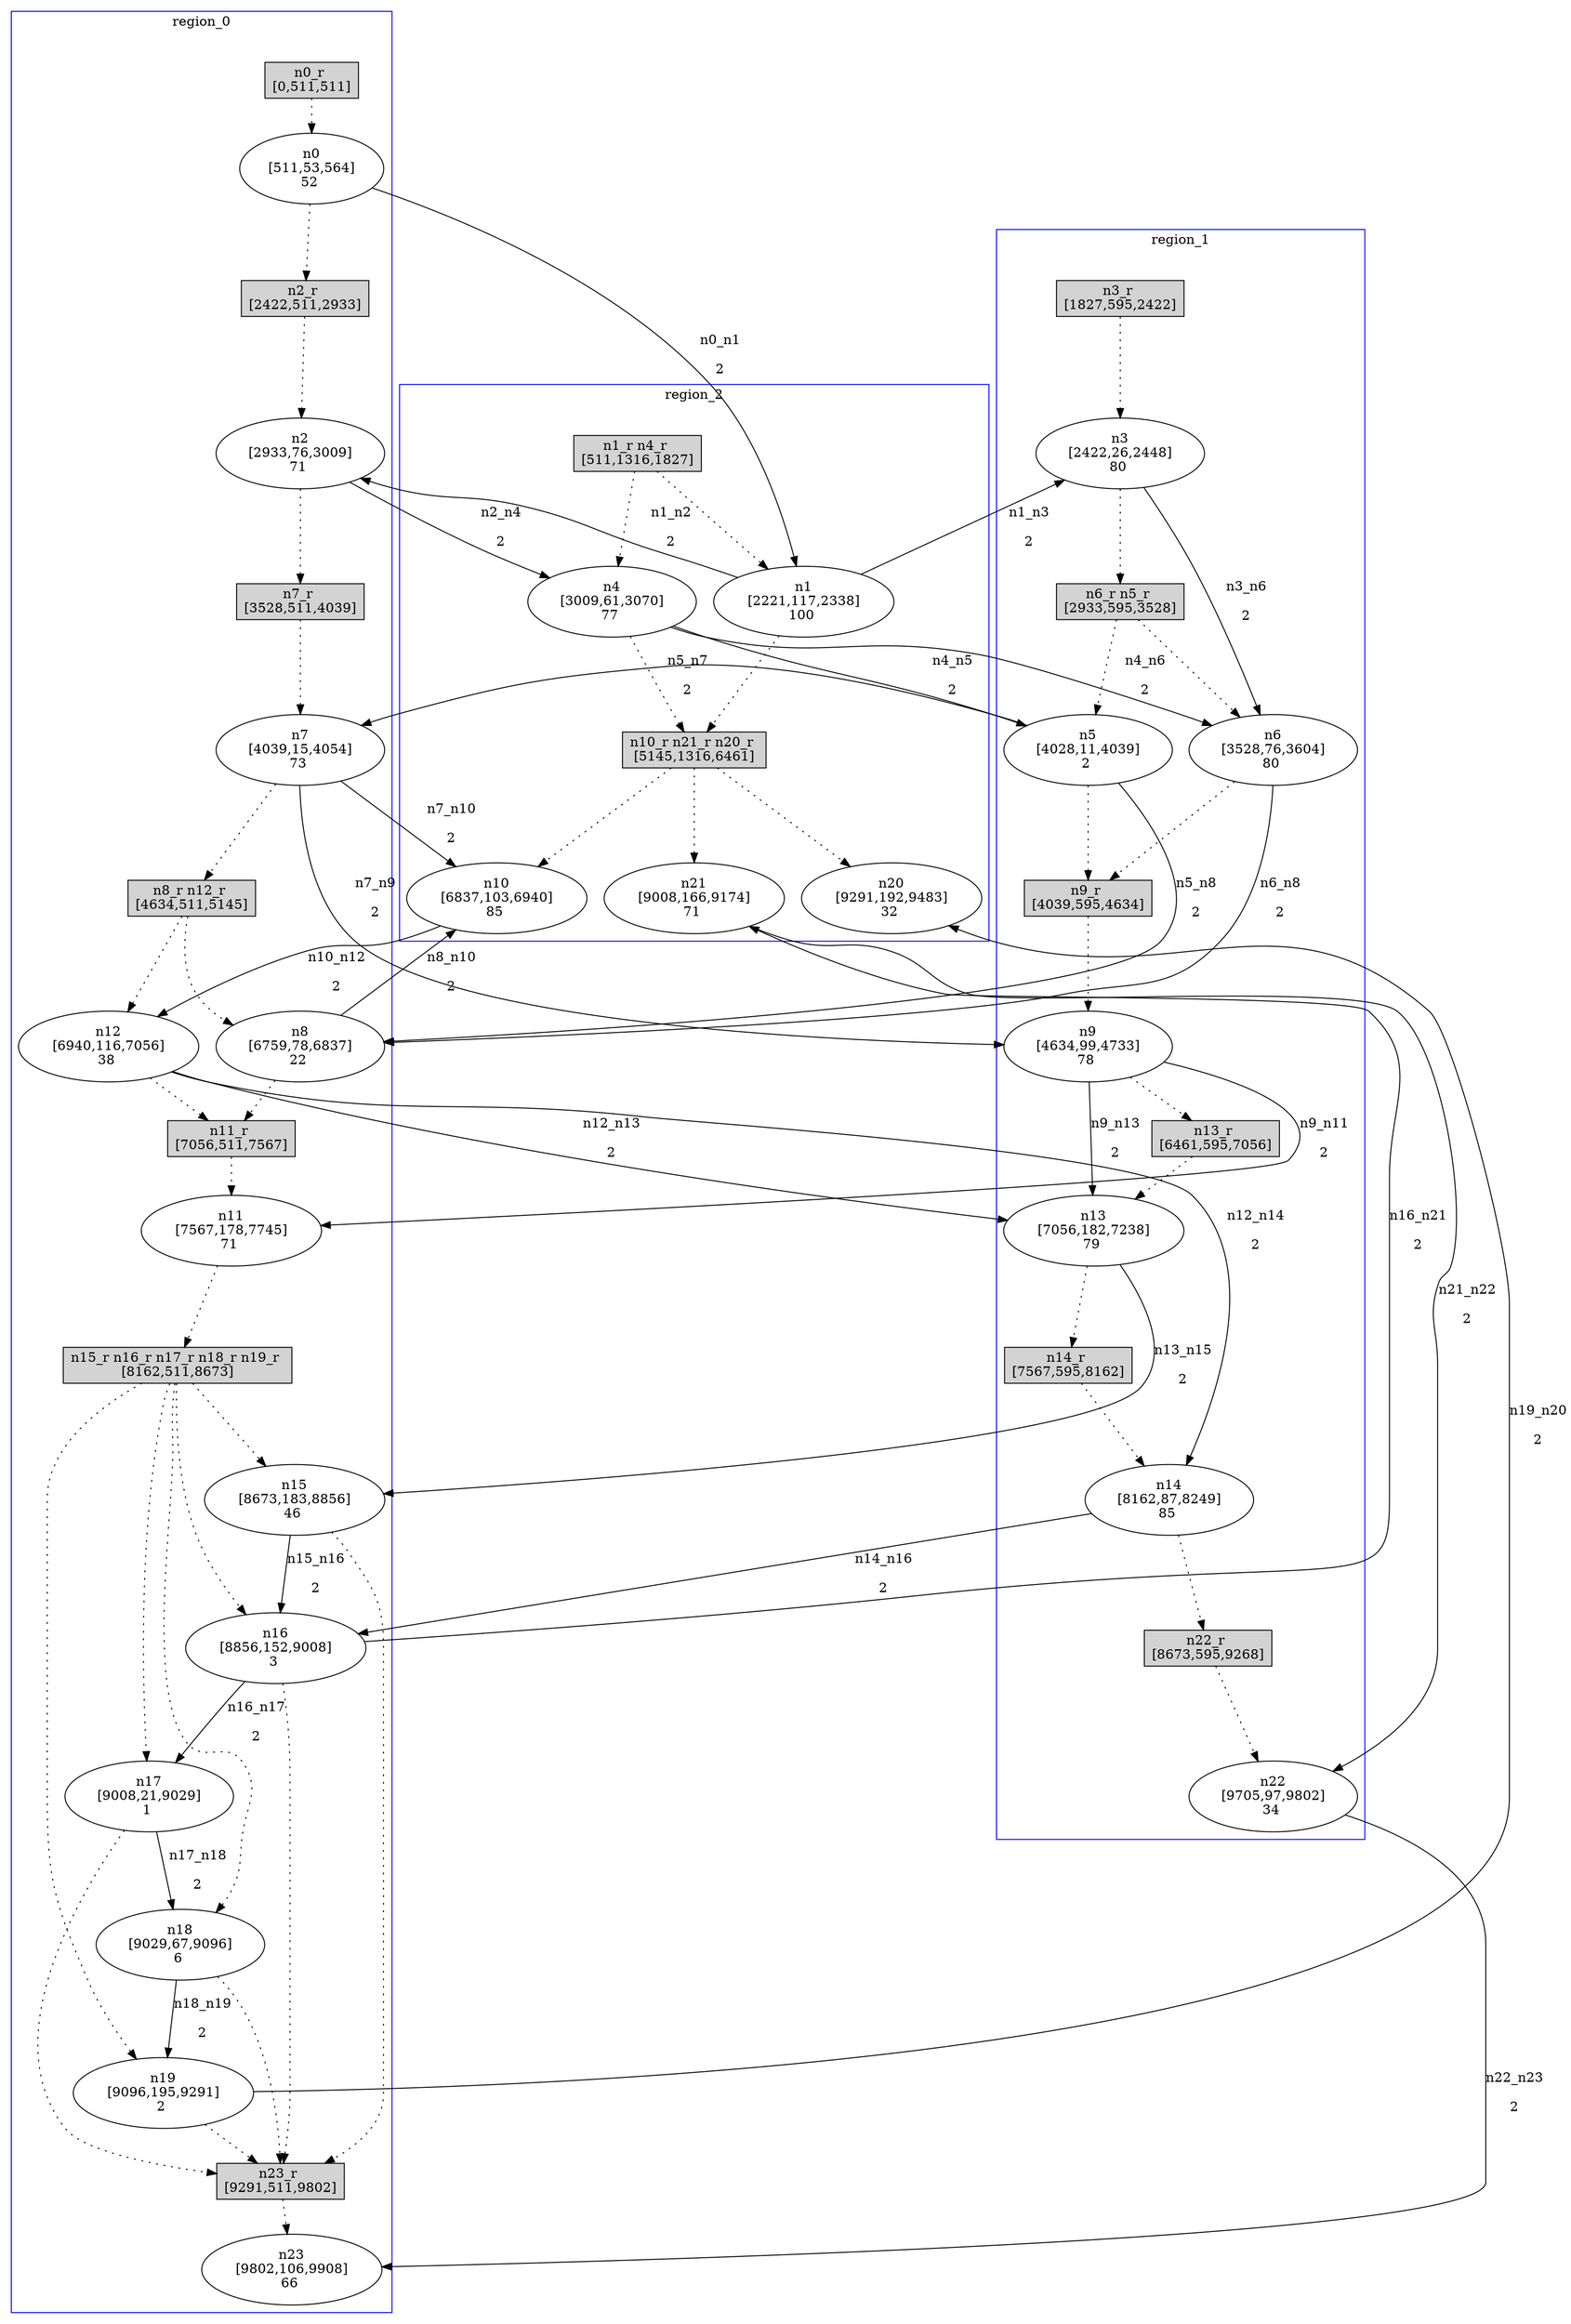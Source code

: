 //3-LSsolveMIPnSolStatus 9.
//4-SL 9908.
//5-LSsolveMIPsolveTime(double) 1800.03.
//6-reconfigurateNum(int) 15.
//7-reconfigurateTime(int) 9779.
digraph test_0 {
	size="28,40";
	subgraph cluster0 {
		stytle=filled;
		color=blue;
		label=region_0;
		reconfNode_0_1 [ shape = box, style = filled, label = "n0_r \n[0,511,511]" ];
		n0 [ label="n0\n[511,53,564]\n52 " ];
		reconfNode_0_1 -> n0 [ style = dotted ];
		n0 -> reconfNode_0_2 [ style = dotted ];
		reconfNode_0_2 [ shape = box, style = filled, label = "n2_r \n[2422,511,2933]" ];
		n2 [ label="n2\n[2933,76,3009]\n71 " ];
		reconfNode_0_2 -> n2 [ style = dotted ];
		n2 -> reconfNode_0_3 [ style = dotted ];
		reconfNode_0_3 [ shape = box, style = filled, label = "n7_r \n[3528,511,4039]" ];
		n7 [ label="n7\n[4039,15,4054]\n73 " ];
		reconfNode_0_3 -> n7 [ style = dotted ];
		n7 -> reconfNode_0_4 [ style = dotted ];
		reconfNode_0_4 [ shape = box, style = filled, label = "n8_r n12_r \n[4634,511,5145]" ];
		n8 [ label="n8\n[6759,78,6837]\n22 " ];
		n12 [ label="n12\n[6940,116,7056]\n38 " ];
		reconfNode_0_4 -> n8 [ style = dotted ];
		reconfNode_0_4 -> n12 [ style = dotted ];
		n8 -> reconfNode_0_5 [ style = dotted ];
		n12 -> reconfNode_0_5 [ style = dotted ];
		reconfNode_0_5 [ shape = box, style = filled, label = "n11_r \n[7056,511,7567]" ];
		n11 [ label="n11\n[7567,178,7745]\n71 " ];
		reconfNode_0_5 -> n11 [ style = dotted ];
		n11 -> reconfNode_0_6 [ style = dotted ];
		reconfNode_0_6 [ shape = box, style = filled, label = "n15_r n16_r n17_r n18_r n19_r \n[8162,511,8673]" ];
		n15 [ label="n15\n[8673,183,8856]\n46 " ];
		n16 [ label="n16\n[8856,152,9008]\n3 " ];
		n17 [ label="n17\n[9008,21,9029]\n1 " ];
		n18 [ label="n18\n[9029,67,9096]\n6 " ];
		n19 [ label="n19\n[9096,195,9291]\n2 " ];
		reconfNode_0_6 -> n15 [ style = dotted ];
		reconfNode_0_6 -> n16 [ style = dotted ];
		reconfNode_0_6 -> n17 [ style = dotted ];
		reconfNode_0_6 -> n18 [ style = dotted ];
		reconfNode_0_6 -> n19 [ style = dotted ];
		n15 -> reconfNode_0_7 [ style = dotted ];
		n16 -> reconfNode_0_7 [ style = dotted ];
		n17 -> reconfNode_0_7 [ style = dotted ];
		n18 -> reconfNode_0_7 [ style = dotted ];
		n19 -> reconfNode_0_7 [ style = dotted ];
		reconfNode_0_7 [ shape = box, style = filled, label = "n23_r \n[9291,511,9802]" ];
		n23 [ label="n23\n[9802,106,9908]\n66 " ];
		reconfNode_0_7 -> n23 [ style = dotted ];
	}
	subgraph cluster1 {
		stytle=filled;
		color=blue;
		label=region_1;
		reconfNode_1_1 [ shape = box, style = filled, label = "n3_r \n[1827,595,2422]" ];
		n3 [ label="n3\n[2422,26,2448]\n80 " ];
		reconfNode_1_1 -> n3 [ style = dotted ];
		n3 -> reconfNode_1_2 [ style = dotted ];
		reconfNode_1_2 [ shape = box, style = filled, label = "n6_r n5_r \n[2933,595,3528]" ];
		n6 [ label="n6\n[3528,76,3604]\n80 " ];
		n5 [ label="n5\n[4028,11,4039]\n2 " ];
		reconfNode_1_2 -> n6 [ style = dotted ];
		reconfNode_1_2 -> n5 [ style = dotted ];
		n6 -> reconfNode_1_3 [ style = dotted ];
		n5 -> reconfNode_1_3 [ style = dotted ];
		reconfNode_1_3 [ shape = box, style = filled, label = "n9_r \n[4039,595,4634]" ];
		n9 [ label="n9\n[4634,99,4733]\n78 " ];
		reconfNode_1_3 -> n9 [ style = dotted ];
		n9 -> reconfNode_1_4 [ style = dotted ];
		reconfNode_1_4 [ shape = box, style = filled, label = "n13_r \n[6461,595,7056]" ];
		n13 [ label="n13\n[7056,182,7238]\n79 " ];
		reconfNode_1_4 -> n13 [ style = dotted ];
		n13 -> reconfNode_1_5 [ style = dotted ];
		reconfNode_1_5 [ shape = box, style = filled, label = "n14_r \n[7567,595,8162]" ];
		n14 [ label="n14\n[8162,87,8249]\n85 " ];
		reconfNode_1_5 -> n14 [ style = dotted ];
		n14 -> reconfNode_1_6 [ style = dotted ];
		reconfNode_1_6 [ shape = box, style = filled, label = "n22_r \n[8673,595,9268]" ];
		n22 [ label="n22\n[9705,97,9802]\n34 " ];
		reconfNode_1_6 -> n22 [ style = dotted ];
	}
	subgraph cluster2 {
		stytle=filled;
		color=blue;
		label=region_2;
		reconfNode_2_1 [ shape = box, style = filled, label = "n1_r n4_r \n[511,1316,1827]" ];
		n1 [ label="n1\n[2221,117,2338]\n100 " ];
		n4 [ label="n4\n[3009,61,3070]\n77 " ];
		reconfNode_2_1 -> n1 [ style = dotted ];
		reconfNode_2_1 -> n4 [ style = dotted ];
		n1 -> reconfNode_2_2 [ style = dotted ];
		n4 -> reconfNode_2_2 [ style = dotted ];
		reconfNode_2_2 [ shape = box, style = filled, label = "n10_r n21_r n20_r \n[5145,1316,6461]" ];
		n10 [ label="n10\n[6837,103,6940]\n85 " ];
		n21 [ label="n21\n[9008,166,9174]\n71 " ];
		n20 [ label="n20\n[9291,192,9483]\n32 " ];
		reconfNode_2_2 -> n10 [ style = dotted ];
		reconfNode_2_2 -> n21 [ style = dotted ];
		reconfNode_2_2 -> n20 [ style = dotted ];
	}
	n0 -> n1 [ label="n0_n1\n2" ];
	n1 -> n2 [ label="n1_n2\n2" ];
	n1 -> n3 [ label="n1_n3\n2" ];
	n2 -> n4 [ label="n2_n4\n2" ];
	n3 -> n6 [ label="n3_n6\n2" ];
	n4 -> n5 [ label="n4_n5\n2" ];
	n4 -> n6 [ label="n4_n6\n2" ];
	n6 -> n8 [ label="n6_n8\n2" ];
	n5 -> n7 [ label="n5_n7\n2" ];
	n5 -> n8 [ label="n5_n8\n2" ];
	n7 -> n9 [ label="n7_n9\n2" ];
	n7 -> n10 [ label="n7_n10\n2" ];
	n8 -> n10 [ label="n8_n10\n2" ];
	n9 -> n11 [ label="n9_n11\n2" ];
	n9 -> n13 [ label="n9_n13\n2" ];
	n10 -> n12 [ label="n10_n12\n2" ];
	n13 -> n15 [ label="n13_n15\n2" ];
	n12 -> n13 [ label="n12_n13\n2" ];
	n12 -> n14 [ label="n12_n14\n2" ];
	n14 -> n16 [ label="n14_n16\n2" ];
	n15 -> n16 [ label="n15_n16\n2" ];
	n16 -> n17 [ label="n16_n17\n2" ];
	n16 -> n21 [ label="n16_n21\n2" ];
	n17 -> n18 [ label="n17_n18\n2" ];
	n21 -> n22 [ label="n21_n22\n2" ];
	n18 -> n19 [ label="n18_n19\n2" ];
	n19 -> n20 [ label="n19_n20\n2" ];
	n22 -> n23 [ label="n22_n23\n2" ];
}
